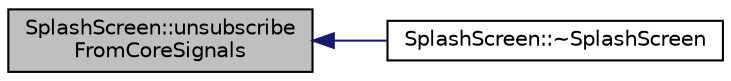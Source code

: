 digraph "SplashScreen::unsubscribeFromCoreSignals"
{
  edge [fontname="Helvetica",fontsize="10",labelfontname="Helvetica",labelfontsize="10"];
  node [fontname="Helvetica",fontsize="10",shape=record];
  rankdir="LR";
  Node23 [label="SplashScreen::unsubscribe\lFromCoreSignals",height=0.2,width=0.4,color="black", fillcolor="grey75", style="filled", fontcolor="black"];
  Node23 -> Node24 [dir="back",color="midnightblue",fontsize="10",style="solid",fontname="Helvetica"];
  Node24 [label="SplashScreen::~SplashScreen",height=0.2,width=0.4,color="black", fillcolor="white", style="filled",URL="$class_splash_screen.html#aeb6a4736f6f7b9bb880d606610c2ae1e"];
}
